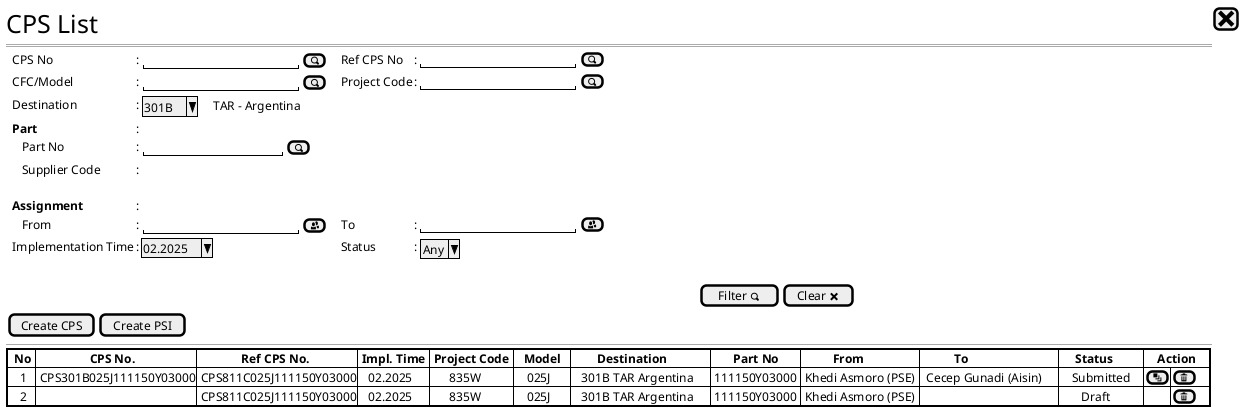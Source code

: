 /.
When duplicate button invoke in the table row, a new row will appear below it
and the CPS No will still be empty because the data hasn't been saved yet,
the Create CPS and Create PSI button will be hidden and Save and Cancel button 
will now appear under the table.
User can whether edit the new duplicated CPS, save it or delete it right away
if user choose to edit it, it will then open edit CPS form.
if user choose to save it, then the CPS No will still be empty but the status will be Draft
if user choose to delete it, then the save/cancel button will dissapear
and the create CPS and Create PSI button will reappear.
./
@startsalt
{
  <size:25>CPS List |[<size:25><&x>]|*
  ==
  {
    .|CPS No              |: {|"                   "|[<&magnifying-glass>] |}.|.|Ref CPS No          |: |"                   "|[<&magnifying-glass>]|*
    .|CFC/Model           |: {|"                   "|[<&magnifying-glass>] |}.|.|Project Code        |: |"                   "|[<&magnifying-glass>]|*
    .|Destination         |: {|^301B ^|    TAR - Argentina |}                .|*
    .|<b>Part          |: |*
    .|   Part No             |: {|"                 "|[<&magnifying-glass>]|}*
    .|   Supplier Code       |: {|                  |}*    
    .
    .|<b>Assignment          |: |*
    .|   From                |: {|"                   "|[<&people>]           |}.|.|To                  |: |"                   "|[<&people>]|*    
    .|Implementation Time |: |^02.2025^     |.|.|Status        |: {| ^Any^ |}*    
  }
  .
  {|                                                                                                                                                                                                                             |[Filter <&magnifying-glass>]|[Clear <&x>]|}
    {[Create CPS] | [Create PSI]|}*
    --
    {+
      {#
        '|<b> CPS No. |<b> Ref CPS No. |<b>DPI No|<b> Issued Date|<b>Effective Date|<b> CFC/Pjt   |<b> Model  |<b> # Parts        |<b> From               |<b> To                 |<b> Status       |<b>  Action   |*|*|*
        |  <b>No |                 <b>CPS No.                 |              <b>Ref CPS No.              | <b>Impl. Time | <b>Project Code |   <b>Model   |        <b>Destination        |      <b> Part No      |          <b>From          |           <b>To           |     <b>Status     |    <b>Action    |*|*
        |    1   | CPS301B025J111150Y03000                        | CPS811C025J111150Y03000                        |   02.2025     |      835W       |    025J      |   301B TAR Argentina           | 111150Y03000          | Khedi Asmoro (PSE)        |  Cecep Gunadi (Aisin)     |    Submitted    |[<&layers>]|[<&trash>]|*
        |    2   |.                                               | CPS811C025J111150Y03000                        |   02.2025     |      835W       |    025J      |   301B TAR Argentina           | 111150Y03000          | Khedi Asmoro (PSE)        |.                          |       Draft     |.|[<&trash>]|*
      }
    }

  }
  --
  {[Save] | [Cancel]|}*
  --
  {
  << <  __1__  > >>  |'      3 <&chevron-bottom> per page |*
  }  
}
@endsalt
